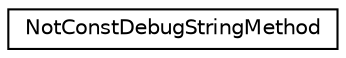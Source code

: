 digraph "Иерархия классов. Графический вид."
{
 // LATEX_PDF_SIZE
  edge [fontname="Helvetica",fontsize="10",labelfontname="Helvetica",labelfontsize="10"];
  node [fontname="Helvetica",fontsize="10",shape=record];
  rankdir="LR";
  Node0 [label="NotConstDebugStringMethod",height=0.2,width=0.4,color="black", fillcolor="white", style="filled",URL="$structNotConstDebugStringMethod.html",tooltip=" "];
}
